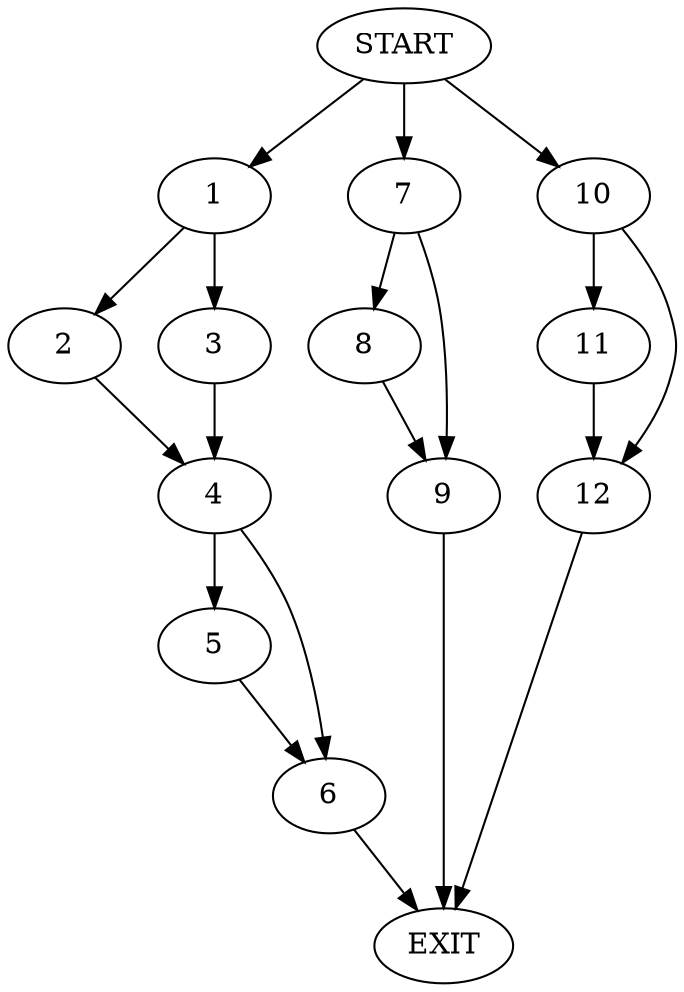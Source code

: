 digraph {
0 [label="START"]
13 [label="EXIT"]
0 -> 1
1 -> 2
1 -> 3
3 -> 4
2 -> 4
4 -> 5
4 -> 6
6 -> 13
5 -> 6
0 -> 7
7 -> 8
7 -> 9
8 -> 9
9 -> 13
0 -> 10
10 -> 11
10 -> 12
12 -> 13
11 -> 12
}
